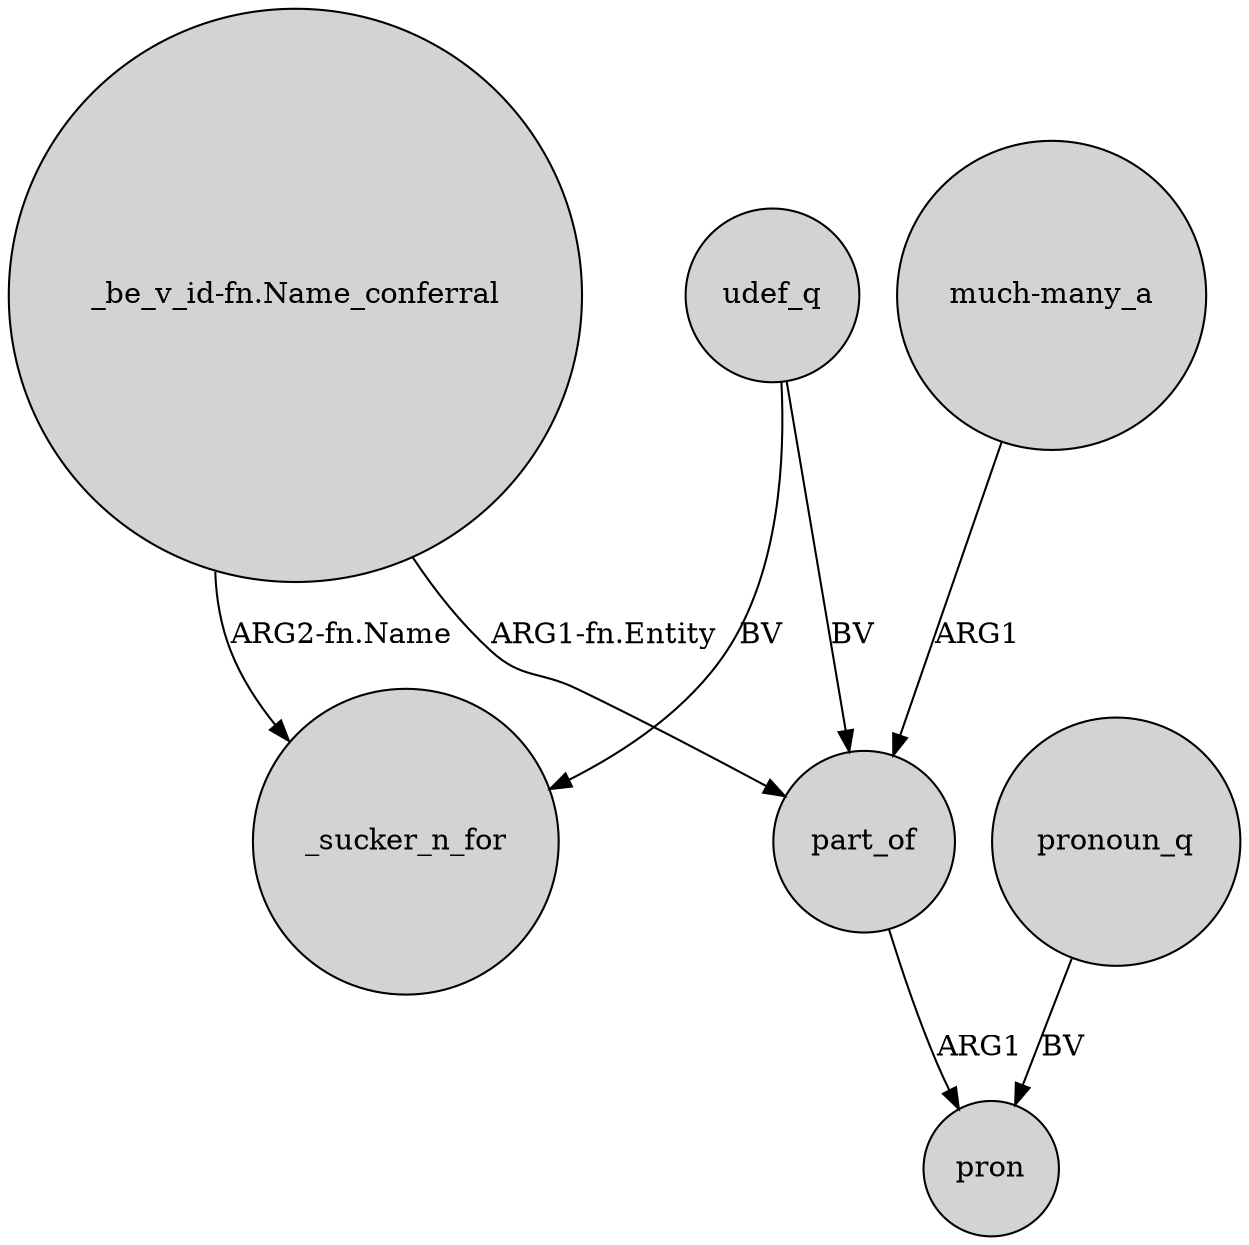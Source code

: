 digraph {
	node [shape=circle style=filled]
	"_be_v_id-fn.Name_conferral" -> _sucker_n_for [label="ARG2-fn.Name"]
	"much-many_a" -> part_of [label=ARG1]
	udef_q -> part_of [label=BV]
	pronoun_q -> pron [label=BV]
	udef_q -> _sucker_n_for [label=BV]
	"_be_v_id-fn.Name_conferral" -> part_of [label="ARG1-fn.Entity"]
	part_of -> pron [label=ARG1]
}
